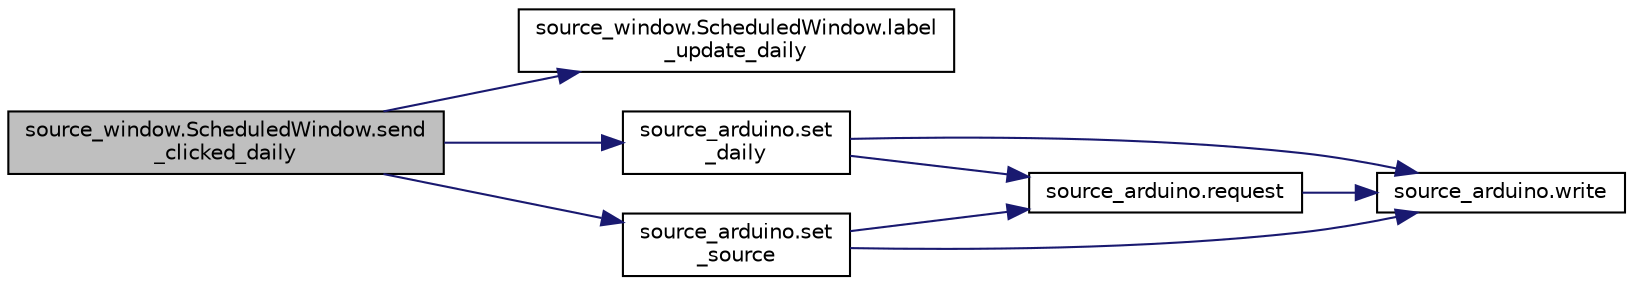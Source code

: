 digraph "source_window.ScheduledWindow.send_clicked_daily"
{
 // LATEX_PDF_SIZE
  edge [fontname="Helvetica",fontsize="10",labelfontname="Helvetica",labelfontsize="10"];
  node [fontname="Helvetica",fontsize="10",shape=record];
  rankdir="LR";
  Node1 [label="source_window.ScheduledWindow.send\l_clicked_daily",height=0.2,width=0.4,color="black", fillcolor="grey75", style="filled", fontcolor="black",tooltip="Handler for the Daily mode - Send button."];
  Node1 -> Node2 [color="midnightblue",fontsize="10",style="solid",fontname="Helvetica"];
  Node2 [label="source_window.ScheduledWindow.label\l_update_daily",height=0.2,width=0.4,color="black", fillcolor="white", style="filled",URL="$classsource__window_1_1_scheduled_window.html#a3fa5580a4783886658c5b4c07fb93894",tooltip="Updated the Daily mode time selection label."];
  Node1 -> Node3 [color="midnightblue",fontsize="10",style="solid",fontname="Helvetica"];
  Node3 [label="source_arduino.set\l_daily",height=0.2,width=0.4,color="black", fillcolor="white", style="filled",URL="$namespacesource__arduino.html#a319981249c7b50723473ac662b88fe21",tooltip="Sets the Arduino to Pre-scheduled - Daily mode as well as the parameters necessary."];
  Node3 -> Node4 [color="midnightblue",fontsize="10",style="solid",fontname="Helvetica"];
  Node4 [label="source_arduino.request",height=0.2,width=0.4,color="black", fillcolor="white", style="filled",URL="$namespacesource__arduino.html#ac92c159ebe91839c5c4da6959d1994eb",tooltip="Writes to serial buffer expecting a response."];
  Node4 -> Node5 [color="midnightblue",fontsize="10",style="solid",fontname="Helvetica"];
  Node5 [label="source_arduino.write",height=0.2,width=0.4,color="black", fillcolor="white", style="filled",URL="$namespacesource__arduino.html#aa333b088dd196de99129630125bc7795",tooltip="Writes to serial buffer."];
  Node3 -> Node5 [color="midnightblue",fontsize="10",style="solid",fontname="Helvetica"];
  Node1 -> Node6 [color="midnightblue",fontsize="10",style="solid",fontname="Helvetica"];
  Node6 [label="source_arduino.set\l_source",height=0.2,width=0.4,color="black", fillcolor="white", style="filled",URL="$namespacesource__arduino.html#a0d9de16f079e1668b9a39b3488427cb4",tooltip="Sets the current water source."];
  Node6 -> Node4 [color="midnightblue",fontsize="10",style="solid",fontname="Helvetica"];
  Node6 -> Node5 [color="midnightblue",fontsize="10",style="solid",fontname="Helvetica"];
}
